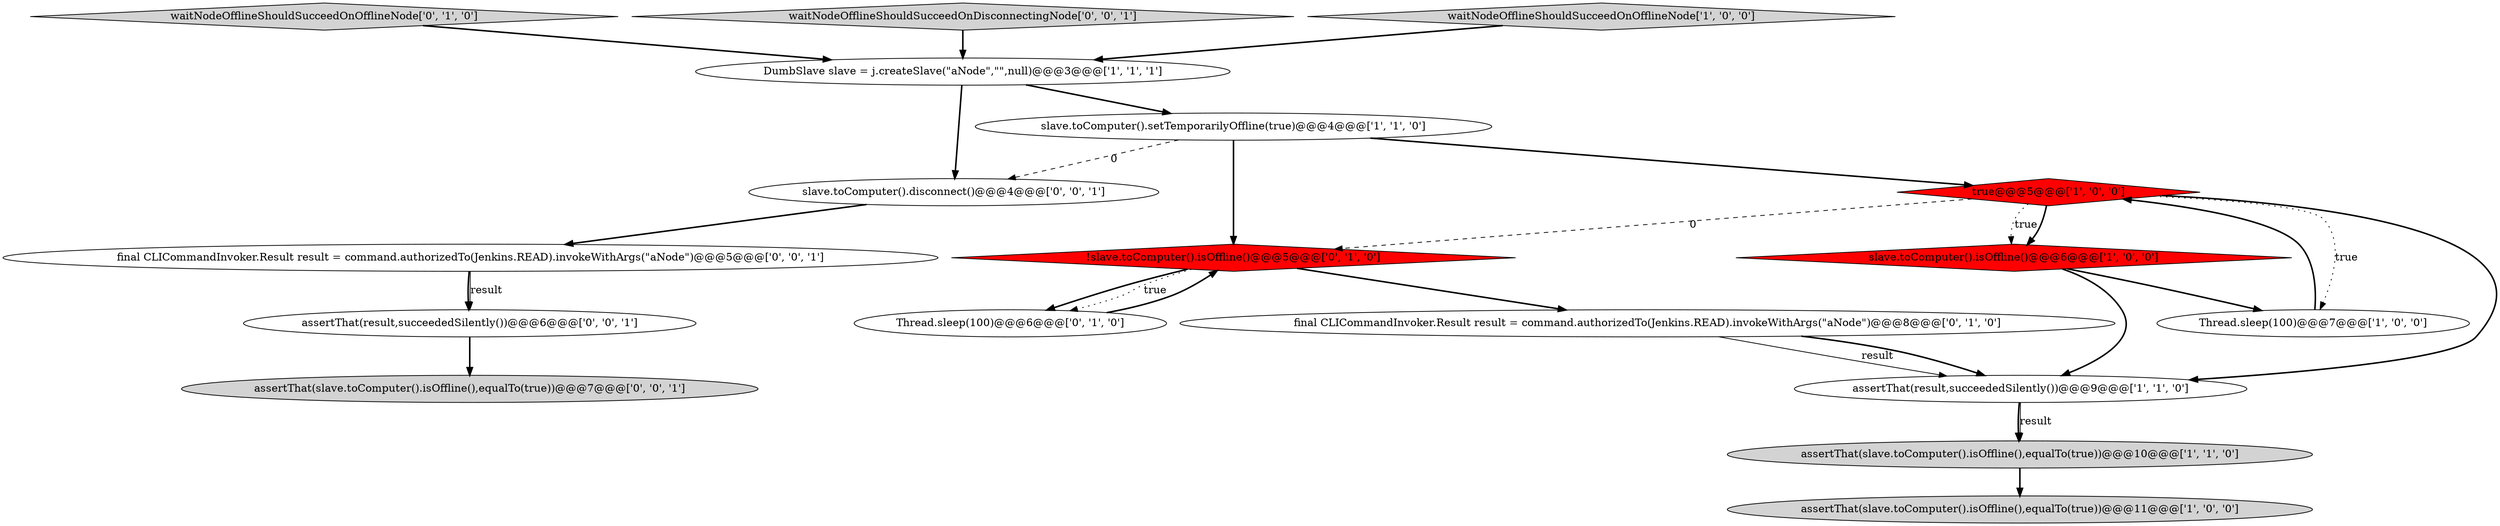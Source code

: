 digraph {
17 [style = filled, label = "slave.toComputer().disconnect()@@@4@@@['0', '0', '1']", fillcolor = white, shape = ellipse image = "AAA0AAABBB3BBB"];
4 [style = filled, label = "true@@@5@@@['1', '0', '0']", fillcolor = red, shape = diamond image = "AAA1AAABBB1BBB"];
0 [style = filled, label = "assertThat(result,succeededSilently())@@@9@@@['1', '1', '0']", fillcolor = white, shape = ellipse image = "AAA0AAABBB1BBB"];
6 [style = filled, label = "slave.toComputer().isOffline()@@@6@@@['1', '0', '0']", fillcolor = red, shape = diamond image = "AAA1AAABBB1BBB"];
8 [style = filled, label = "Thread.sleep(100)@@@7@@@['1', '0', '0']", fillcolor = white, shape = ellipse image = "AAA0AAABBB1BBB"];
11 [style = filled, label = "waitNodeOfflineShouldSucceedOnOfflineNode['0', '1', '0']", fillcolor = lightgray, shape = diamond image = "AAA0AAABBB2BBB"];
14 [style = filled, label = "final CLICommandInvoker.Result result = command.authorizedTo(Jenkins.READ).invokeWithArgs(\"aNode\")@@@5@@@['0', '0', '1']", fillcolor = white, shape = ellipse image = "AAA0AAABBB3BBB"];
15 [style = filled, label = "assertThat(result,succeededSilently())@@@6@@@['0', '0', '1']", fillcolor = white, shape = ellipse image = "AAA0AAABBB3BBB"];
16 [style = filled, label = "assertThat(slave.toComputer().isOffline(),equalTo(true))@@@7@@@['0', '0', '1']", fillcolor = lightgray, shape = ellipse image = "AAA0AAABBB3BBB"];
3 [style = filled, label = "assertThat(slave.toComputer().isOffline(),equalTo(true))@@@10@@@['1', '1', '0']", fillcolor = lightgray, shape = ellipse image = "AAA0AAABBB1BBB"];
12 [style = filled, label = "final CLICommandInvoker.Result result = command.authorizedTo(Jenkins.READ).invokeWithArgs(\"aNode\")@@@8@@@['0', '1', '0']", fillcolor = white, shape = ellipse image = "AAA0AAABBB2BBB"];
13 [style = filled, label = "waitNodeOfflineShouldSucceedOnDisconnectingNode['0', '0', '1']", fillcolor = lightgray, shape = diamond image = "AAA0AAABBB3BBB"];
5 [style = filled, label = "DumbSlave slave = j.createSlave(\"aNode\",\"\",null)@@@3@@@['1', '1', '1']", fillcolor = white, shape = ellipse image = "AAA0AAABBB1BBB"];
1 [style = filled, label = "waitNodeOfflineShouldSucceedOnOfflineNode['1', '0', '0']", fillcolor = lightgray, shape = diamond image = "AAA0AAABBB1BBB"];
2 [style = filled, label = "assertThat(slave.toComputer().isOffline(),equalTo(true))@@@11@@@['1', '0', '0']", fillcolor = lightgray, shape = ellipse image = "AAA0AAABBB1BBB"];
7 [style = filled, label = "slave.toComputer().setTemporarilyOffline(true)@@@4@@@['1', '1', '0']", fillcolor = white, shape = ellipse image = "AAA0AAABBB1BBB"];
10 [style = filled, label = "Thread.sleep(100)@@@6@@@['0', '1', '0']", fillcolor = white, shape = ellipse image = "AAA0AAABBB2BBB"];
9 [style = filled, label = "!slave.toComputer().isOffline()@@@5@@@['0', '1', '0']", fillcolor = red, shape = diamond image = "AAA1AAABBB2BBB"];
1->5 [style = bold, label=""];
0->3 [style = bold, label=""];
4->6 [style = dotted, label="true"];
4->6 [style = bold, label=""];
7->17 [style = dashed, label="0"];
14->15 [style = solid, label="result"];
12->0 [style = solid, label="result"];
4->8 [style = dotted, label="true"];
6->0 [style = bold, label=""];
7->4 [style = bold, label=""];
9->10 [style = bold, label=""];
15->16 [style = bold, label=""];
5->17 [style = bold, label=""];
12->0 [style = bold, label=""];
4->0 [style = bold, label=""];
7->9 [style = bold, label=""];
4->9 [style = dashed, label="0"];
11->5 [style = bold, label=""];
3->2 [style = bold, label=""];
17->14 [style = bold, label=""];
6->8 [style = bold, label=""];
13->5 [style = bold, label=""];
0->3 [style = solid, label="result"];
5->7 [style = bold, label=""];
14->15 [style = bold, label=""];
10->9 [style = bold, label=""];
9->12 [style = bold, label=""];
8->4 [style = bold, label=""];
9->10 [style = dotted, label="true"];
}

